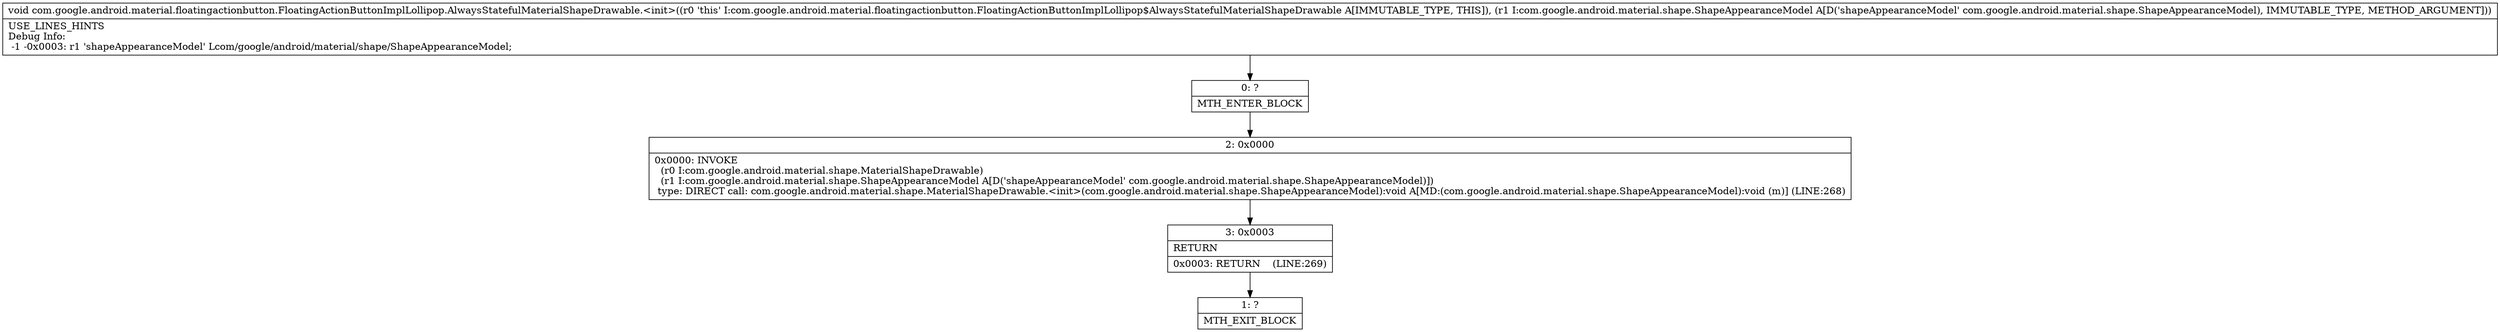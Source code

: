 digraph "CFG forcom.google.android.material.floatingactionbutton.FloatingActionButtonImplLollipop.AlwaysStatefulMaterialShapeDrawable.\<init\>(Lcom\/google\/android\/material\/shape\/ShapeAppearanceModel;)V" {
Node_0 [shape=record,label="{0\:\ ?|MTH_ENTER_BLOCK\l}"];
Node_2 [shape=record,label="{2\:\ 0x0000|0x0000: INVOKE  \l  (r0 I:com.google.android.material.shape.MaterialShapeDrawable)\l  (r1 I:com.google.android.material.shape.ShapeAppearanceModel A[D('shapeAppearanceModel' com.google.android.material.shape.ShapeAppearanceModel)])\l type: DIRECT call: com.google.android.material.shape.MaterialShapeDrawable.\<init\>(com.google.android.material.shape.ShapeAppearanceModel):void A[MD:(com.google.android.material.shape.ShapeAppearanceModel):void (m)] (LINE:268)\l}"];
Node_3 [shape=record,label="{3\:\ 0x0003|RETURN\l|0x0003: RETURN    (LINE:269)\l}"];
Node_1 [shape=record,label="{1\:\ ?|MTH_EXIT_BLOCK\l}"];
MethodNode[shape=record,label="{void com.google.android.material.floatingactionbutton.FloatingActionButtonImplLollipop.AlwaysStatefulMaterialShapeDrawable.\<init\>((r0 'this' I:com.google.android.material.floatingactionbutton.FloatingActionButtonImplLollipop$AlwaysStatefulMaterialShapeDrawable A[IMMUTABLE_TYPE, THIS]), (r1 I:com.google.android.material.shape.ShapeAppearanceModel A[D('shapeAppearanceModel' com.google.android.material.shape.ShapeAppearanceModel), IMMUTABLE_TYPE, METHOD_ARGUMENT]))  | USE_LINES_HINTS\lDebug Info:\l  \-1 \-0x0003: r1 'shapeAppearanceModel' Lcom\/google\/android\/material\/shape\/ShapeAppearanceModel;\l}"];
MethodNode -> Node_0;Node_0 -> Node_2;
Node_2 -> Node_3;
Node_3 -> Node_1;
}


